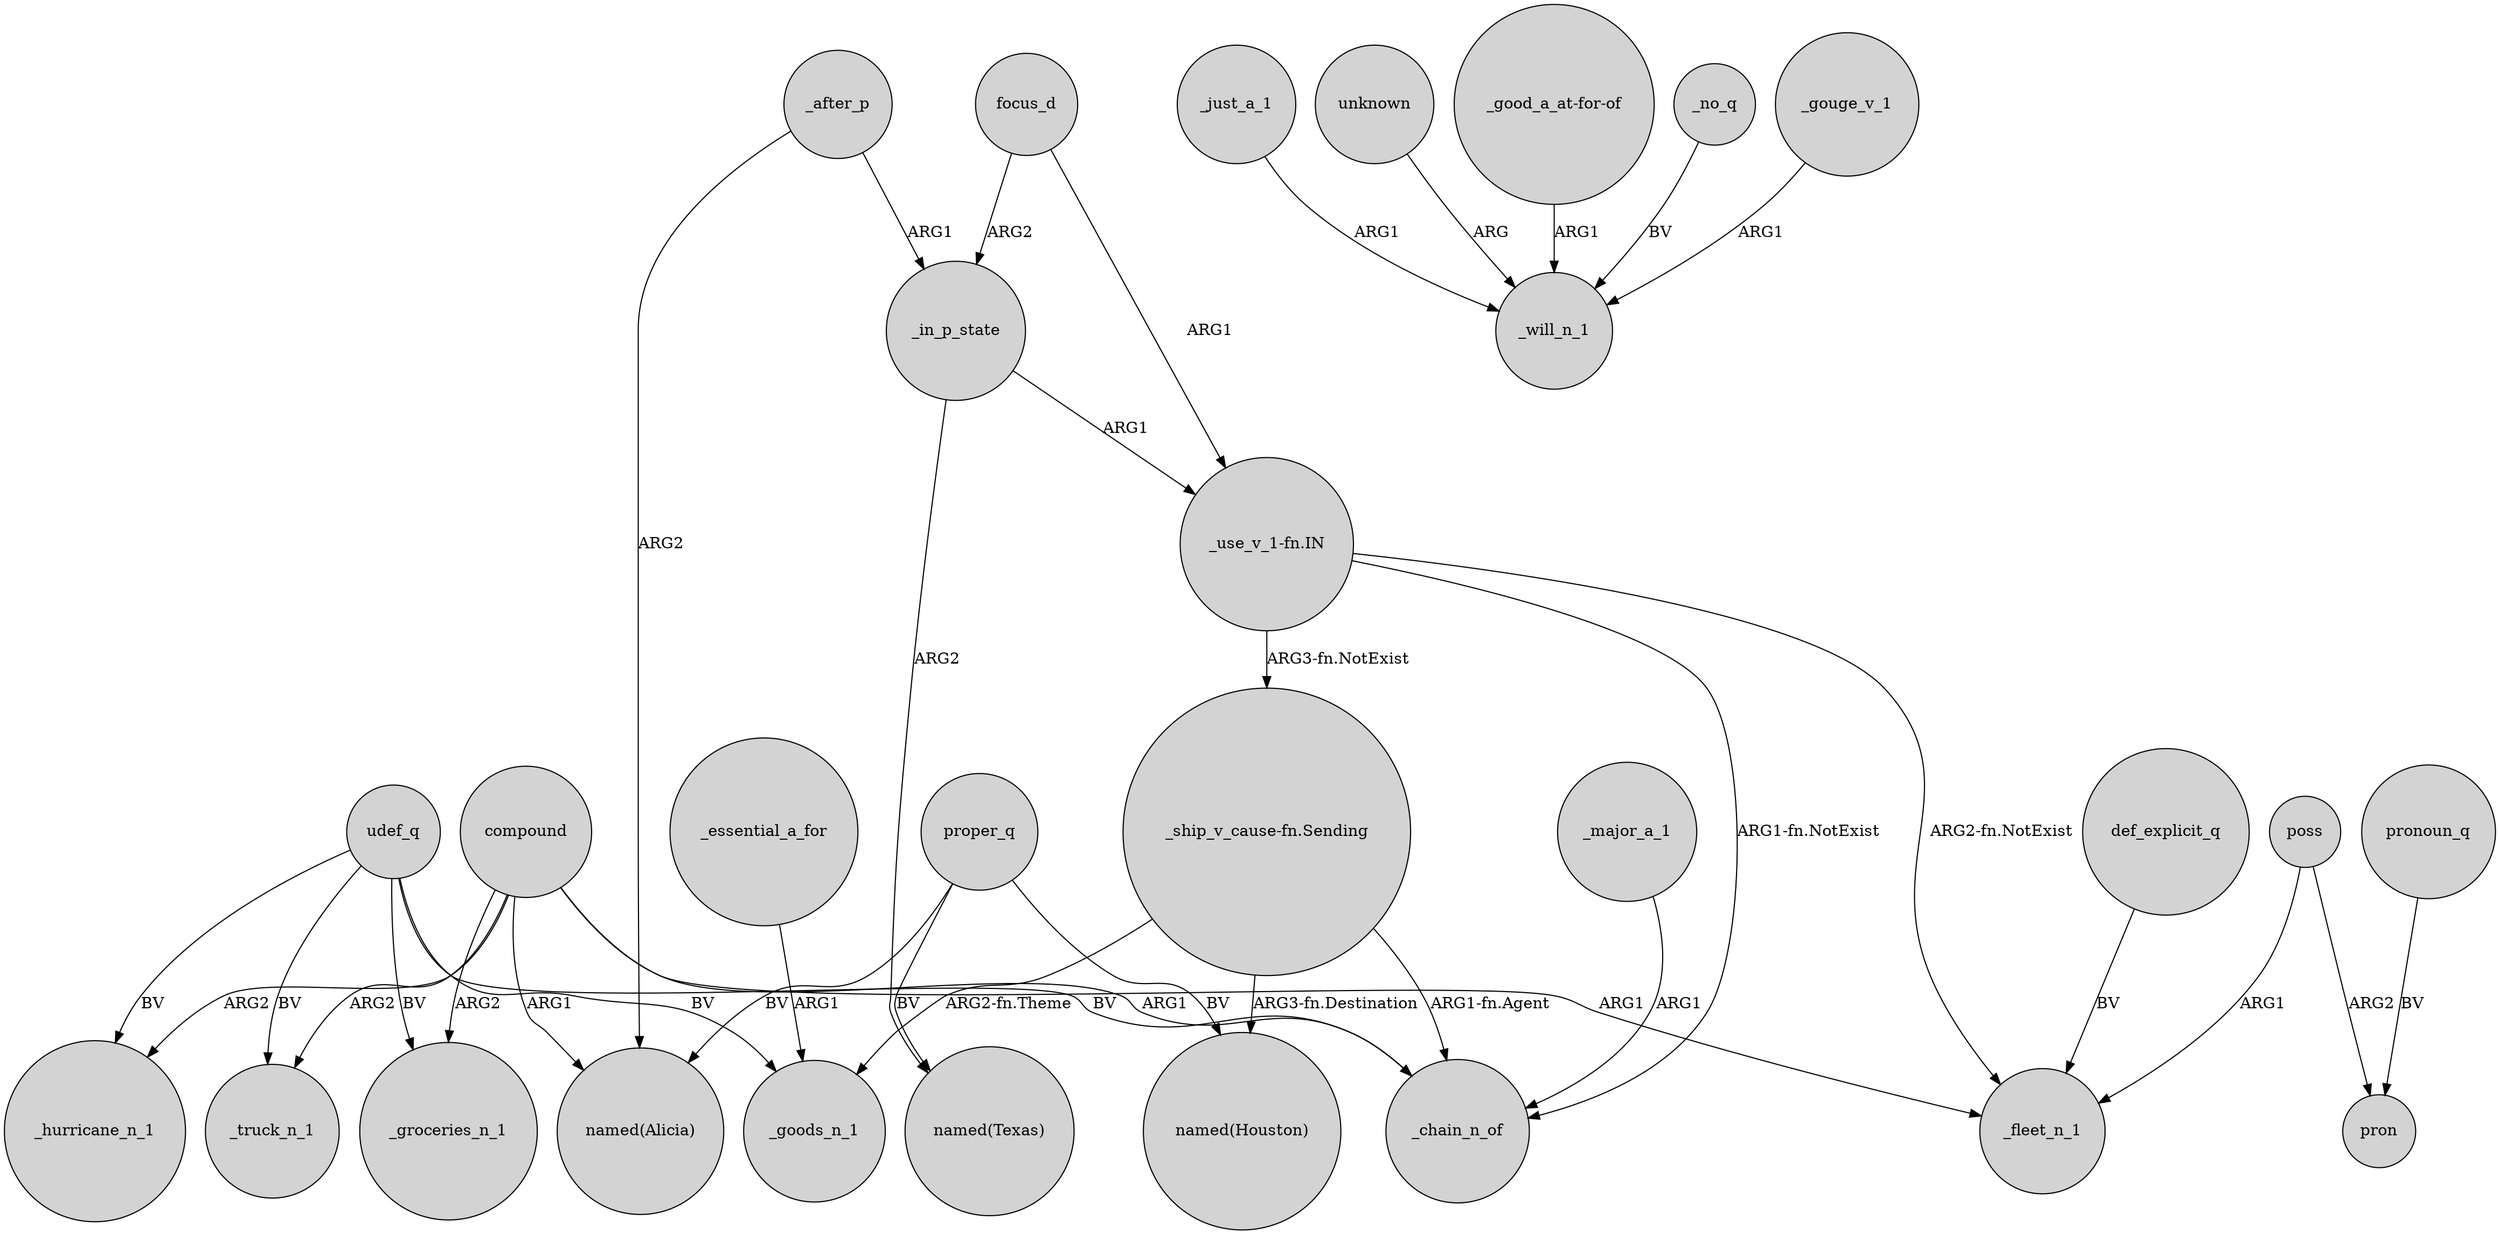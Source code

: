 digraph {
	node [shape=circle style=filled]
	"_use_v_1-fn.IN" -> "_ship_v_cause-fn.Sending" [label="ARG3-fn.NotExist"]
	_in_p_state -> "named(Texas)" [label=ARG2]
	compound -> "named(Alicia)" [label=ARG1]
	poss -> pron [label=ARG2]
	"_ship_v_cause-fn.Sending" -> _goods_n_1 [label="ARG2-fn.Theme"]
	"_use_v_1-fn.IN" -> _chain_n_of [label="ARG1-fn.NotExist"]
	focus_d -> _in_p_state [label=ARG2]
	udef_q -> _chain_n_of [label=BV]
	_just_a_1 -> _will_n_1 [label=ARG1]
	compound -> _chain_n_of [label=ARG1]
	unknown -> _will_n_1 [label=ARG]
	_essential_a_for -> _goods_n_1 [label=ARG1]
	def_explicit_q -> _fleet_n_1 [label=BV]
	udef_q -> _groceries_n_1 [label=BV]
	proper_q -> "named(Texas)" [label=BV]
	pronoun_q -> pron [label=BV]
	udef_q -> _hurricane_n_1 [label=BV]
	udef_q -> _truck_n_1 [label=BV]
	_in_p_state -> "_use_v_1-fn.IN" [label=ARG1]
	focus_d -> "_use_v_1-fn.IN" [label=ARG1]
	compound -> _groceries_n_1 [label=ARG2]
	compound -> _fleet_n_1 [label=ARG1]
	udef_q -> _goods_n_1 [label=BV]
	compound -> _truck_n_1 [label=ARG2]
	_after_p -> _in_p_state [label=ARG1]
	"_good_a_at-for-of" -> _will_n_1 [label=ARG1]
	"_ship_v_cause-fn.Sending" -> "named(Houston)" [label="ARG3-fn.Destination"]
	_no_q -> _will_n_1 [label=BV]
	proper_q -> "named(Houston)" [label=BV]
	poss -> _fleet_n_1 [label=ARG1]
	_gouge_v_1 -> _will_n_1 [label=ARG1]
	"_use_v_1-fn.IN" -> _fleet_n_1 [label="ARG2-fn.NotExist"]
	compound -> _hurricane_n_1 [label=ARG2]
	_after_p -> "named(Alicia)" [label=ARG2]
	_major_a_1 -> _chain_n_of [label=ARG1]
	proper_q -> "named(Alicia)" [label=BV]
	"_ship_v_cause-fn.Sending" -> _chain_n_of [label="ARG1-fn.Agent"]
}
